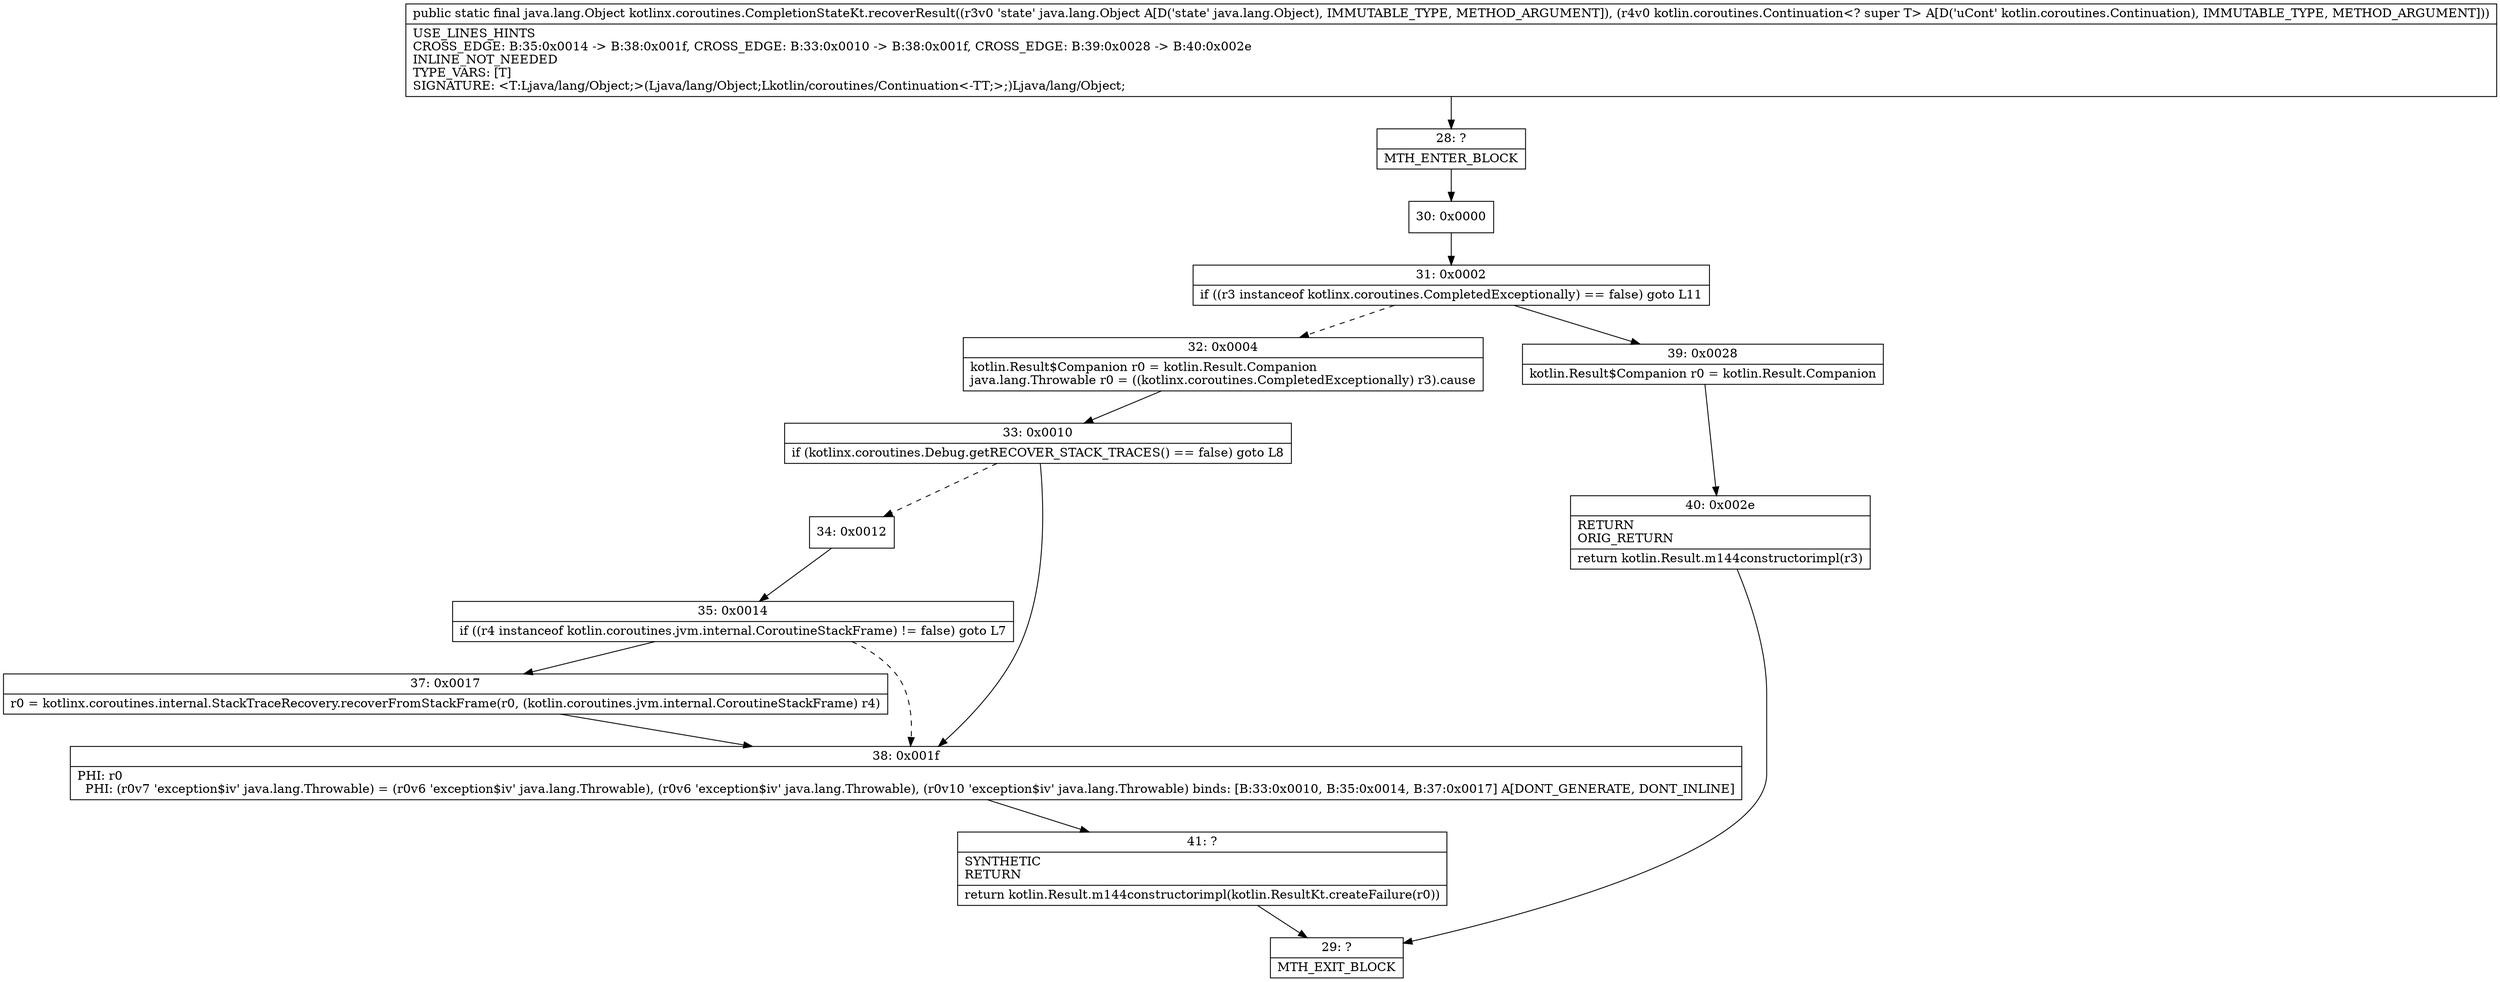 digraph "CFG forkotlinx.coroutines.CompletionStateKt.recoverResult(Ljava\/lang\/Object;Lkotlin\/coroutines\/Continuation;)Ljava\/lang\/Object;" {
Node_28 [shape=record,label="{28\:\ ?|MTH_ENTER_BLOCK\l}"];
Node_30 [shape=record,label="{30\:\ 0x0000}"];
Node_31 [shape=record,label="{31\:\ 0x0002|if ((r3 instanceof kotlinx.coroutines.CompletedExceptionally) == false) goto L11\l}"];
Node_32 [shape=record,label="{32\:\ 0x0004|kotlin.Result$Companion r0 = kotlin.Result.Companion\ljava.lang.Throwable r0 = ((kotlinx.coroutines.CompletedExceptionally) r3).cause\l}"];
Node_33 [shape=record,label="{33\:\ 0x0010|if (kotlinx.coroutines.Debug.getRECOVER_STACK_TRACES() == false) goto L8\l}"];
Node_34 [shape=record,label="{34\:\ 0x0012}"];
Node_35 [shape=record,label="{35\:\ 0x0014|if ((r4 instanceof kotlin.coroutines.jvm.internal.CoroutineStackFrame) != false) goto L7\l}"];
Node_37 [shape=record,label="{37\:\ 0x0017|r0 = kotlinx.coroutines.internal.StackTraceRecovery.recoverFromStackFrame(r0, (kotlin.coroutines.jvm.internal.CoroutineStackFrame) r4)\l}"];
Node_38 [shape=record,label="{38\:\ 0x001f|PHI: r0 \l  PHI: (r0v7 'exception$iv' java.lang.Throwable) = (r0v6 'exception$iv' java.lang.Throwable), (r0v6 'exception$iv' java.lang.Throwable), (r0v10 'exception$iv' java.lang.Throwable) binds: [B:33:0x0010, B:35:0x0014, B:37:0x0017] A[DONT_GENERATE, DONT_INLINE]\l}"];
Node_41 [shape=record,label="{41\:\ ?|SYNTHETIC\lRETURN\l|return kotlin.Result.m144constructorimpl(kotlin.ResultKt.createFailure(r0))\l}"];
Node_29 [shape=record,label="{29\:\ ?|MTH_EXIT_BLOCK\l}"];
Node_39 [shape=record,label="{39\:\ 0x0028|kotlin.Result$Companion r0 = kotlin.Result.Companion\l}"];
Node_40 [shape=record,label="{40\:\ 0x002e|RETURN\lORIG_RETURN\l|return kotlin.Result.m144constructorimpl(r3)\l}"];
MethodNode[shape=record,label="{public static final java.lang.Object kotlinx.coroutines.CompletionStateKt.recoverResult((r3v0 'state' java.lang.Object A[D('state' java.lang.Object), IMMUTABLE_TYPE, METHOD_ARGUMENT]), (r4v0 kotlin.coroutines.Continuation\<? super T\> A[D('uCont' kotlin.coroutines.Continuation), IMMUTABLE_TYPE, METHOD_ARGUMENT]))  | USE_LINES_HINTS\lCROSS_EDGE: B:35:0x0014 \-\> B:38:0x001f, CROSS_EDGE: B:33:0x0010 \-\> B:38:0x001f, CROSS_EDGE: B:39:0x0028 \-\> B:40:0x002e\lINLINE_NOT_NEEDED\lTYPE_VARS: [T]\lSIGNATURE: \<T:Ljava\/lang\/Object;\>(Ljava\/lang\/Object;Lkotlin\/coroutines\/Continuation\<\-TT;\>;)Ljava\/lang\/Object;\l}"];
MethodNode -> Node_28;Node_28 -> Node_30;
Node_30 -> Node_31;
Node_31 -> Node_32[style=dashed];
Node_31 -> Node_39;
Node_32 -> Node_33;
Node_33 -> Node_34[style=dashed];
Node_33 -> Node_38;
Node_34 -> Node_35;
Node_35 -> Node_37;
Node_35 -> Node_38[style=dashed];
Node_37 -> Node_38;
Node_38 -> Node_41;
Node_41 -> Node_29;
Node_39 -> Node_40;
Node_40 -> Node_29;
}

